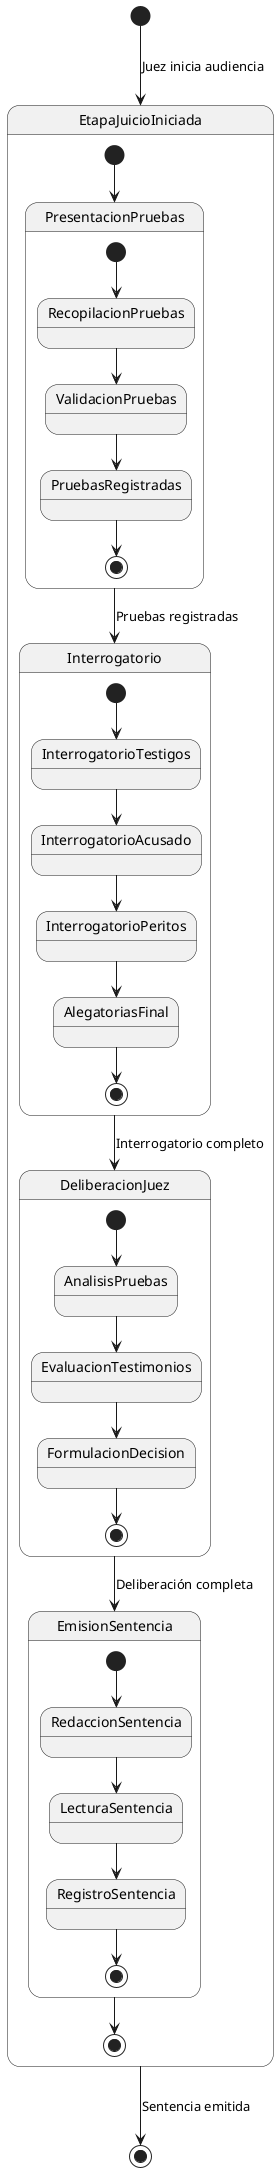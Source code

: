 @startuml Trial Stage State Diagram

[*] --> EtapaJuicioIniciada : Juez inicia audiencia

state EtapaJuicioIniciada {
  [*] --> PresentacionPruebas
  PresentacionPruebas --> Interrogatorio : Pruebas registradas
  Interrogatorio --> DeliberacionJuez : Interrogatorio completo
  DeliberacionJuez --> EmisionSentencia : Deliberación completa
  EmisionSentencia --> [*]
}

state PresentacionPruebas {
  [*] --> RecopilacionPruebas
  RecopilacionPruebas --> ValidacionPruebas
  ValidacionPruebas --> PruebasRegistradas
  PruebasRegistradas --> [*]
}

state Interrogatorio {
  [*] --> InterrogatorioTestigos
  InterrogatorioTestigos --> InterrogatorioAcusado
  InterrogatorioAcusado --> InterrogatorioPeritos
  InterrogatorioPeritos --> AlegatoriasFinal
  AlegatoriasFinal --> [*]
}

state DeliberacionJuez {
  [*] --> AnalisisPruebas
  AnalisisPruebas --> EvaluacionTestimonios
  EvaluacionTestimonios --> FormulacionDecision
  FormulacionDecision --> [*]
}

state EmisionSentencia {
  [*] --> RedaccionSentencia
  RedaccionSentencia --> LecturaSentencia
  LecturaSentencia --> RegistroSentencia
  RegistroSentencia --> [*]
}

EtapaJuicioIniciada --> [*] : Sentencia emitida

@enduml